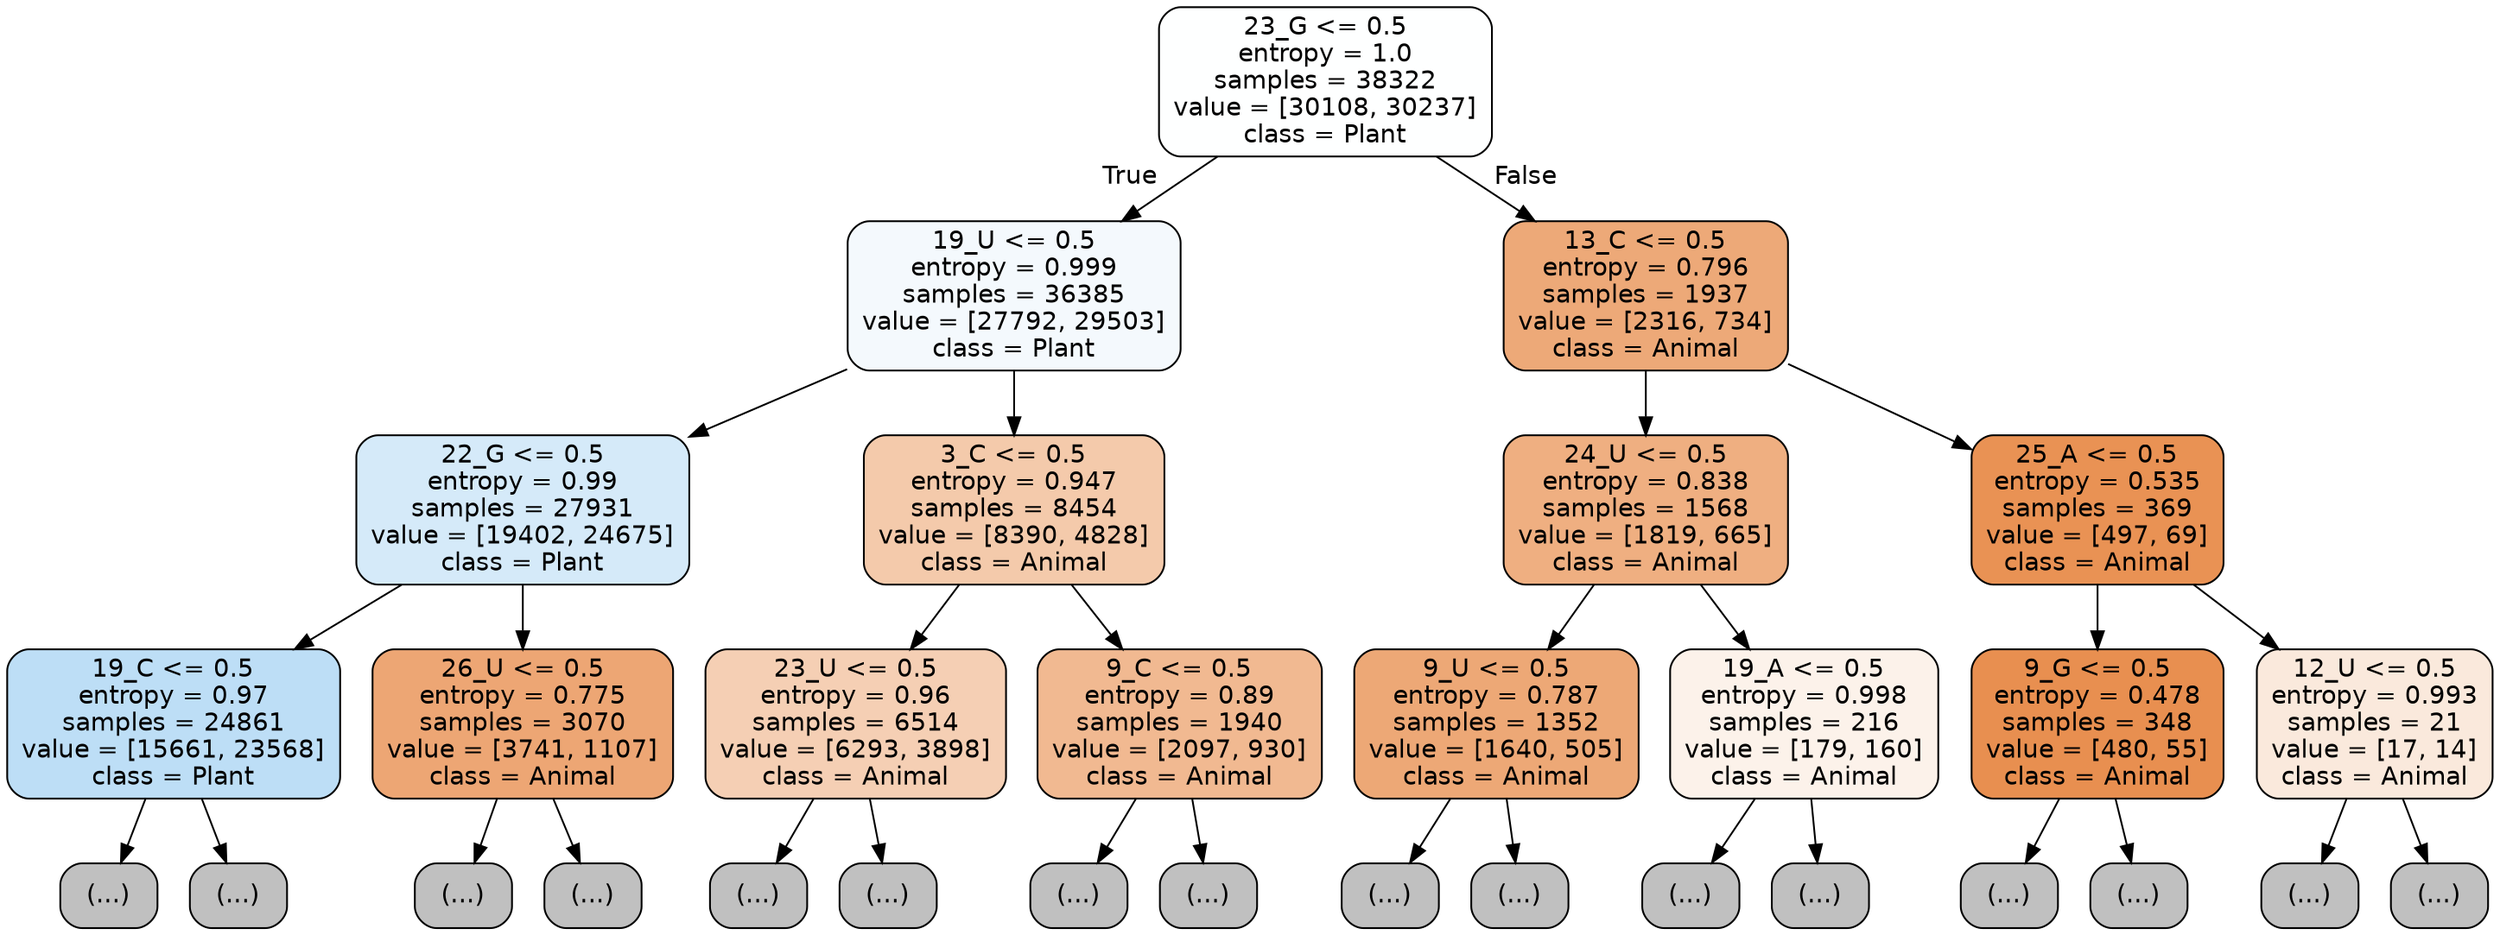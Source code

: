 digraph Tree {
node [shape=box, style="filled, rounded", color="black", fontname="helvetica"] ;
edge [fontname="helvetica"] ;
0 [label="23_G <= 0.5\nentropy = 1.0\nsamples = 38322\nvalue = [30108, 30237]\nclass = Plant", fillcolor="#feffff"] ;
1 [label="19_U <= 0.5\nentropy = 0.999\nsamples = 36385\nvalue = [27792, 29503]\nclass = Plant", fillcolor="#f4f9fd"] ;
0 -> 1 [labeldistance=2.5, labelangle=45, headlabel="True"] ;
2 [label="22_G <= 0.5\nentropy = 0.99\nsamples = 27931\nvalue = [19402, 24675]\nclass = Plant", fillcolor="#d5eaf9"] ;
1 -> 2 ;
3 [label="19_C <= 0.5\nentropy = 0.97\nsamples = 24861\nvalue = [15661, 23568]\nclass = Plant", fillcolor="#bddef6"] ;
2 -> 3 ;
4 [label="(...)", fillcolor="#C0C0C0"] ;
3 -> 4 ;
6955 [label="(...)", fillcolor="#C0C0C0"] ;
3 -> 6955 ;
10598 [label="26_U <= 0.5\nentropy = 0.775\nsamples = 3070\nvalue = [3741, 1107]\nclass = Animal", fillcolor="#eda674"] ;
2 -> 10598 ;
10599 [label="(...)", fillcolor="#C0C0C0"] ;
10598 -> 10599 ;
11916 [label="(...)", fillcolor="#C0C0C0"] ;
10598 -> 11916 ;
11933 [label="3_C <= 0.5\nentropy = 0.947\nsamples = 8454\nvalue = [8390, 4828]\nclass = Animal", fillcolor="#f4caab"] ;
1 -> 11933 ;
11934 [label="23_U <= 0.5\nentropy = 0.96\nsamples = 6514\nvalue = [6293, 3898]\nclass = Animal", fillcolor="#f5cfb4"] ;
11933 -> 11934 ;
11935 [label="(...)", fillcolor="#C0C0C0"] ;
11934 -> 11935 ;
15010 [label="(...)", fillcolor="#C0C0C0"] ;
11934 -> 15010 ;
15173 [label="9_C <= 0.5\nentropy = 0.89\nsamples = 1940\nvalue = [2097, 930]\nclass = Animal", fillcolor="#f1b991"] ;
11933 -> 15173 ;
15174 [label="(...)", fillcolor="#C0C0C0"] ;
15173 -> 15174 ;
15835 [label="(...)", fillcolor="#C0C0C0"] ;
15173 -> 15835 ;
16024 [label="13_C <= 0.5\nentropy = 0.796\nsamples = 1937\nvalue = [2316, 734]\nclass = Animal", fillcolor="#eda978"] ;
0 -> 16024 [labeldistance=2.5, labelangle=-45, headlabel="False"] ;
16025 [label="24_U <= 0.5\nentropy = 0.838\nsamples = 1568\nvalue = [1819, 665]\nclass = Animal", fillcolor="#efaf81"] ;
16024 -> 16025 ;
16026 [label="9_U <= 0.5\nentropy = 0.787\nsamples = 1352\nvalue = [1640, 505]\nclass = Animal", fillcolor="#eda876"] ;
16025 -> 16026 ;
16027 [label="(...)", fillcolor="#C0C0C0"] ;
16026 -> 16027 ;
16398 [label="(...)", fillcolor="#C0C0C0"] ;
16026 -> 16398 ;
16543 [label="19_A <= 0.5\nentropy = 0.998\nsamples = 216\nvalue = [179, 160]\nclass = Animal", fillcolor="#fcf2ea"] ;
16025 -> 16543 ;
16544 [label="(...)", fillcolor="#C0C0C0"] ;
16543 -> 16544 ;
16609 [label="(...)", fillcolor="#C0C0C0"] ;
16543 -> 16609 ;
16628 [label="25_A <= 0.5\nentropy = 0.535\nsamples = 369\nvalue = [497, 69]\nclass = Animal", fillcolor="#e99254"] ;
16024 -> 16628 ;
16629 [label="9_G <= 0.5\nentropy = 0.478\nsamples = 348\nvalue = [480, 55]\nclass = Animal", fillcolor="#e88f50"] ;
16628 -> 16629 ;
16630 [label="(...)", fillcolor="#C0C0C0"] ;
16629 -> 16630 ;
16717 [label="(...)", fillcolor="#C0C0C0"] ;
16629 -> 16717 ;
16764 [label="12_U <= 0.5\nentropy = 0.993\nsamples = 21\nvalue = [17, 14]\nclass = Animal", fillcolor="#fae9dc"] ;
16628 -> 16764 ;
16765 [label="(...)", fillcolor="#C0C0C0"] ;
16764 -> 16765 ;
16776 [label="(...)", fillcolor="#C0C0C0"] ;
16764 -> 16776 ;
}